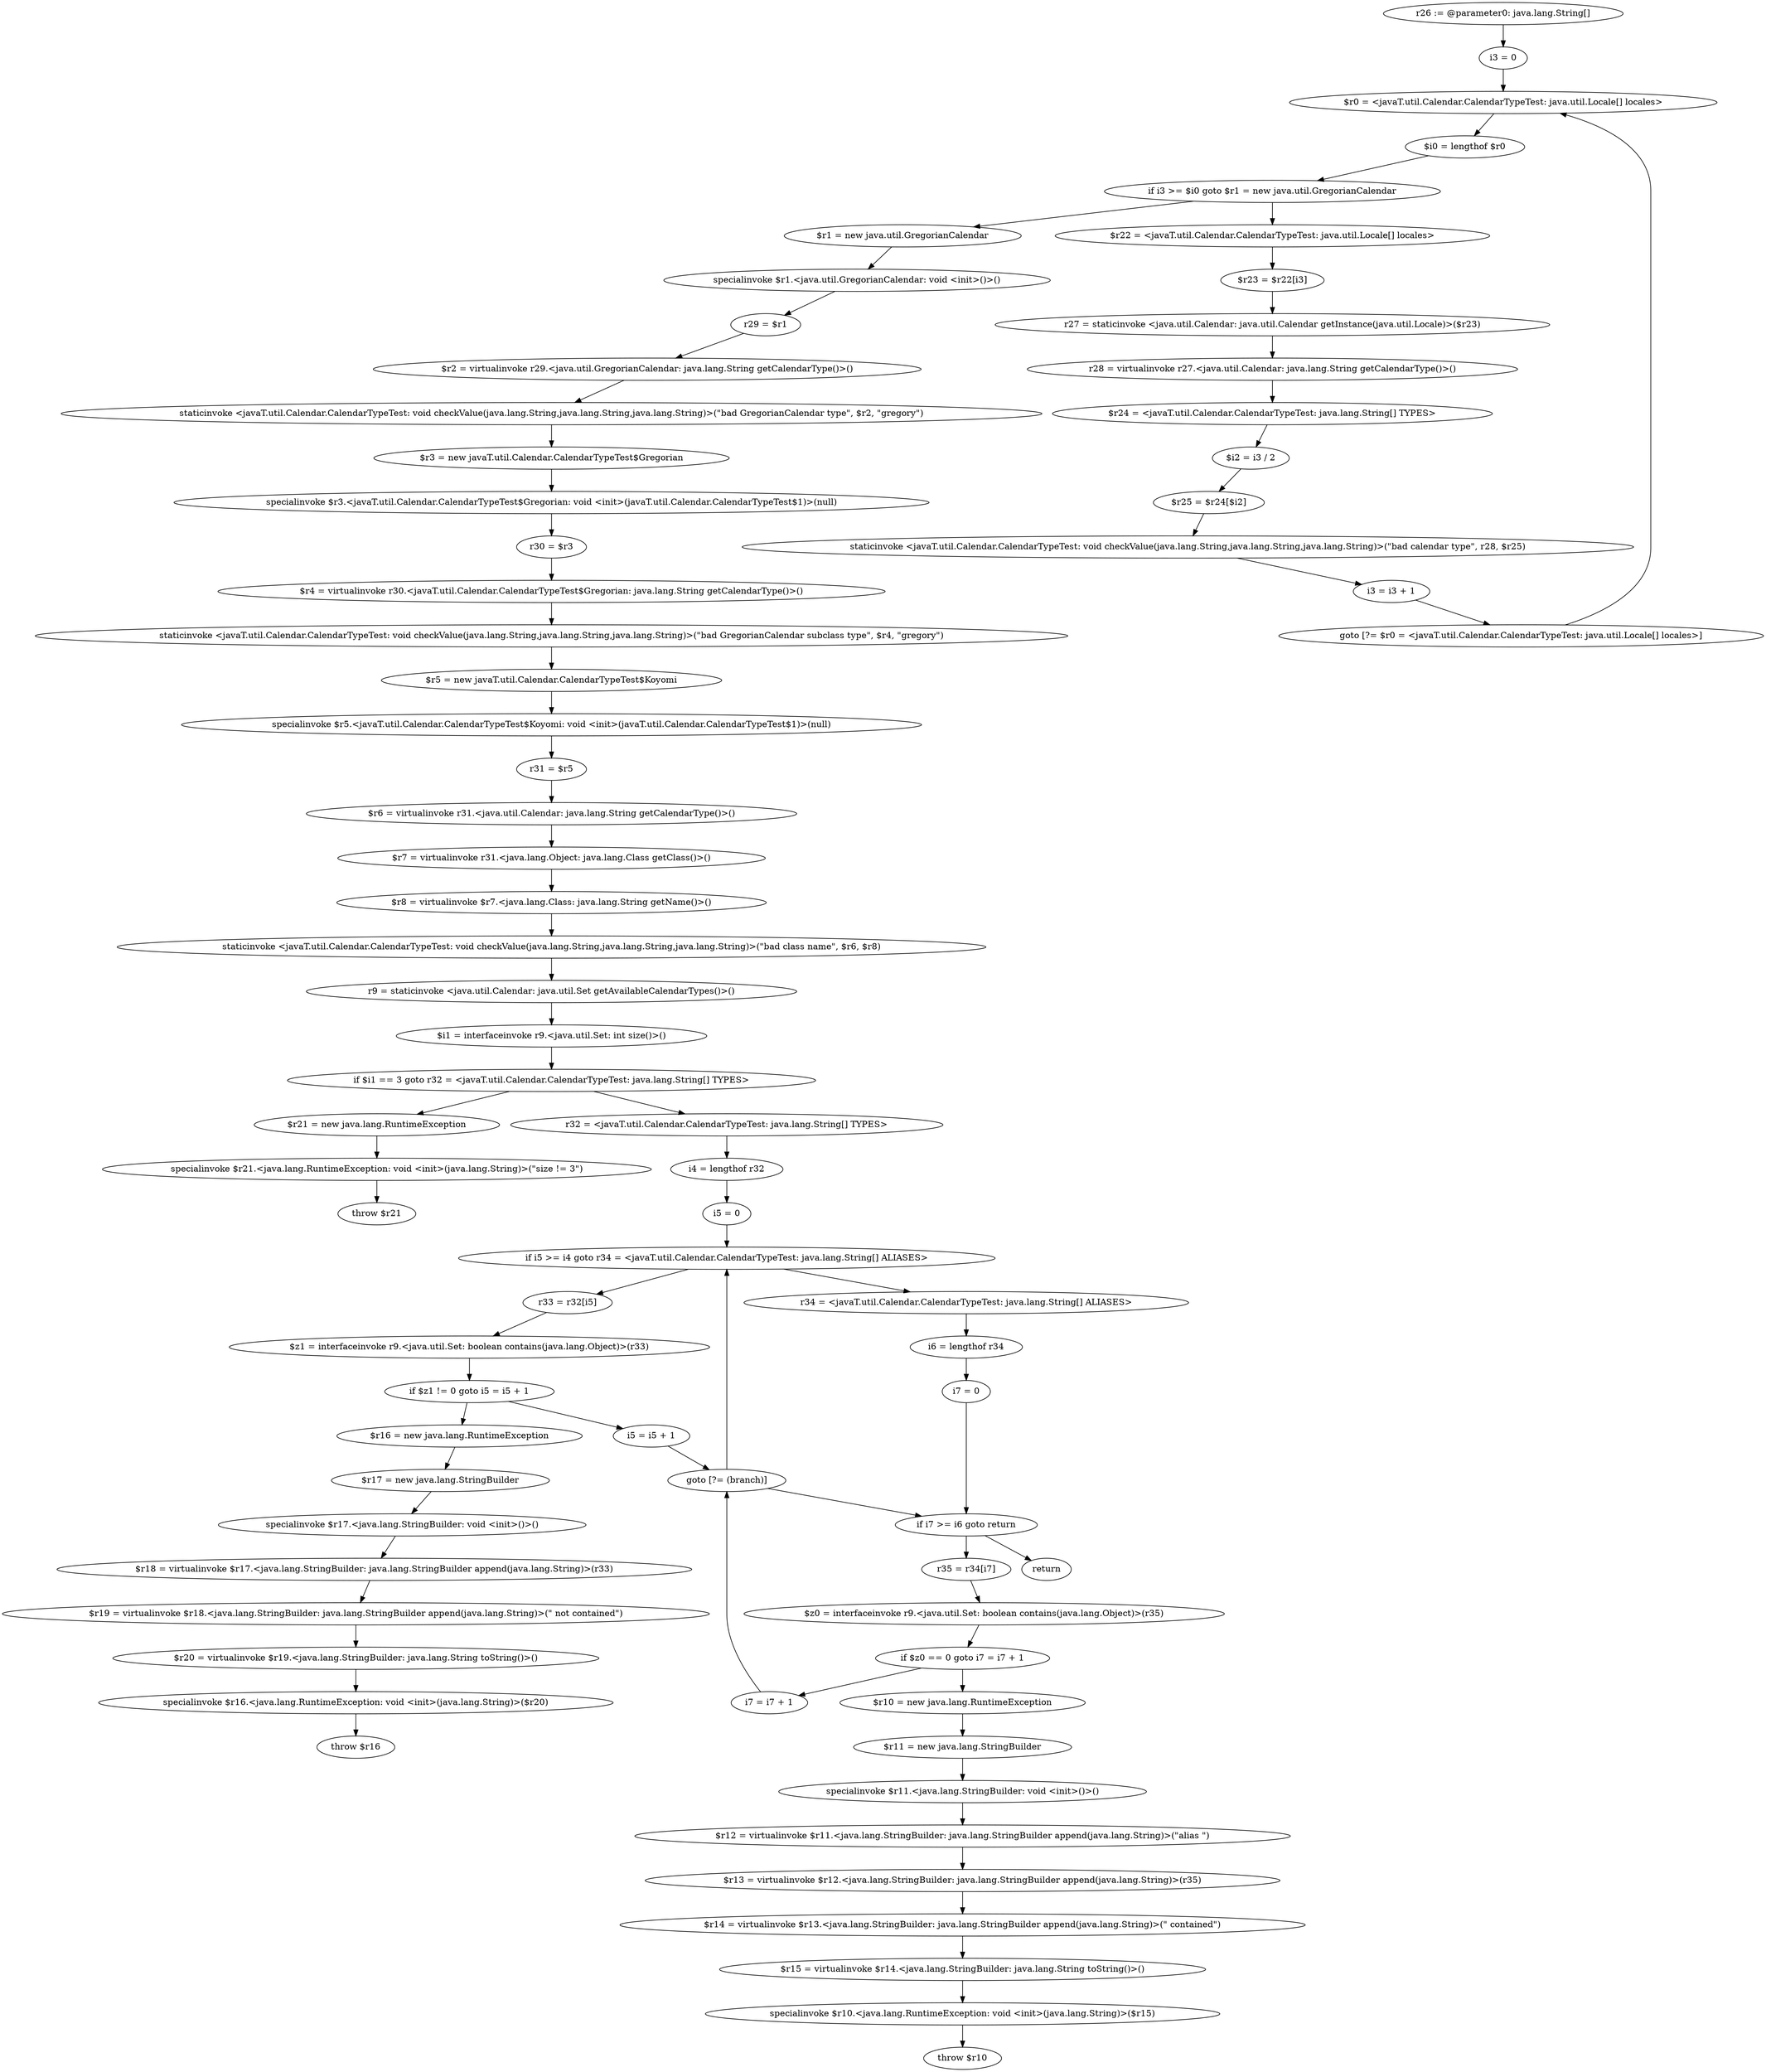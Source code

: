 digraph "unitGraph" {
    "r26 := @parameter0: java.lang.String[]"
    "i3 = 0"
    "$r0 = <javaT.util.Calendar.CalendarTypeTest: java.util.Locale[] locales>"
    "$i0 = lengthof $r0"
    "if i3 >= $i0 goto $r1 = new java.util.GregorianCalendar"
    "$r22 = <javaT.util.Calendar.CalendarTypeTest: java.util.Locale[] locales>"
    "$r23 = $r22[i3]"
    "r27 = staticinvoke <java.util.Calendar: java.util.Calendar getInstance(java.util.Locale)>($r23)"
    "r28 = virtualinvoke r27.<java.util.Calendar: java.lang.String getCalendarType()>()"
    "$r24 = <javaT.util.Calendar.CalendarTypeTest: java.lang.String[] TYPES>"
    "$i2 = i3 / 2"
    "$r25 = $r24[$i2]"
    "staticinvoke <javaT.util.Calendar.CalendarTypeTest: void checkValue(java.lang.String,java.lang.String,java.lang.String)>(\"bad calendar type\", r28, $r25)"
    "i3 = i3 + 1"
    "goto [?= $r0 = <javaT.util.Calendar.CalendarTypeTest: java.util.Locale[] locales>]"
    "$r1 = new java.util.GregorianCalendar"
    "specialinvoke $r1.<java.util.GregorianCalendar: void <init>()>()"
    "r29 = $r1"
    "$r2 = virtualinvoke r29.<java.util.GregorianCalendar: java.lang.String getCalendarType()>()"
    "staticinvoke <javaT.util.Calendar.CalendarTypeTest: void checkValue(java.lang.String,java.lang.String,java.lang.String)>(\"bad GregorianCalendar type\", $r2, \"gregory\")"
    "$r3 = new javaT.util.Calendar.CalendarTypeTest$Gregorian"
    "specialinvoke $r3.<javaT.util.Calendar.CalendarTypeTest$Gregorian: void <init>(javaT.util.Calendar.CalendarTypeTest$1)>(null)"
    "r30 = $r3"
    "$r4 = virtualinvoke r30.<javaT.util.Calendar.CalendarTypeTest$Gregorian: java.lang.String getCalendarType()>()"
    "staticinvoke <javaT.util.Calendar.CalendarTypeTest: void checkValue(java.lang.String,java.lang.String,java.lang.String)>(\"bad GregorianCalendar subclass type\", $r4, \"gregory\")"
    "$r5 = new javaT.util.Calendar.CalendarTypeTest$Koyomi"
    "specialinvoke $r5.<javaT.util.Calendar.CalendarTypeTest$Koyomi: void <init>(javaT.util.Calendar.CalendarTypeTest$1)>(null)"
    "r31 = $r5"
    "$r6 = virtualinvoke r31.<java.util.Calendar: java.lang.String getCalendarType()>()"
    "$r7 = virtualinvoke r31.<java.lang.Object: java.lang.Class getClass()>()"
    "$r8 = virtualinvoke $r7.<java.lang.Class: java.lang.String getName()>()"
    "staticinvoke <javaT.util.Calendar.CalendarTypeTest: void checkValue(java.lang.String,java.lang.String,java.lang.String)>(\"bad class name\", $r6, $r8)"
    "r9 = staticinvoke <java.util.Calendar: java.util.Set getAvailableCalendarTypes()>()"
    "$i1 = interfaceinvoke r9.<java.util.Set: int size()>()"
    "if $i1 == 3 goto r32 = <javaT.util.Calendar.CalendarTypeTest: java.lang.String[] TYPES>"
    "$r21 = new java.lang.RuntimeException"
    "specialinvoke $r21.<java.lang.RuntimeException: void <init>(java.lang.String)>(\"size != 3\")"
    "throw $r21"
    "r32 = <javaT.util.Calendar.CalendarTypeTest: java.lang.String[] TYPES>"
    "i4 = lengthof r32"
    "i5 = 0"
    "if i5 >= i4 goto r34 = <javaT.util.Calendar.CalendarTypeTest: java.lang.String[] ALIASES>"
    "r33 = r32[i5]"
    "$z1 = interfaceinvoke r9.<java.util.Set: boolean contains(java.lang.Object)>(r33)"
    "if $z1 != 0 goto i5 = i5 + 1"
    "$r16 = new java.lang.RuntimeException"
    "$r17 = new java.lang.StringBuilder"
    "specialinvoke $r17.<java.lang.StringBuilder: void <init>()>()"
    "$r18 = virtualinvoke $r17.<java.lang.StringBuilder: java.lang.StringBuilder append(java.lang.String)>(r33)"
    "$r19 = virtualinvoke $r18.<java.lang.StringBuilder: java.lang.StringBuilder append(java.lang.String)>(\" not contained\")"
    "$r20 = virtualinvoke $r19.<java.lang.StringBuilder: java.lang.String toString()>()"
    "specialinvoke $r16.<java.lang.RuntimeException: void <init>(java.lang.String)>($r20)"
    "throw $r16"
    "i5 = i5 + 1"
    "goto [?= (branch)]"
    "r34 = <javaT.util.Calendar.CalendarTypeTest: java.lang.String[] ALIASES>"
    "i6 = lengthof r34"
    "i7 = 0"
    "if i7 >= i6 goto return"
    "r35 = r34[i7]"
    "$z0 = interfaceinvoke r9.<java.util.Set: boolean contains(java.lang.Object)>(r35)"
    "if $z0 == 0 goto i7 = i7 + 1"
    "$r10 = new java.lang.RuntimeException"
    "$r11 = new java.lang.StringBuilder"
    "specialinvoke $r11.<java.lang.StringBuilder: void <init>()>()"
    "$r12 = virtualinvoke $r11.<java.lang.StringBuilder: java.lang.StringBuilder append(java.lang.String)>(\"alias \")"
    "$r13 = virtualinvoke $r12.<java.lang.StringBuilder: java.lang.StringBuilder append(java.lang.String)>(r35)"
    "$r14 = virtualinvoke $r13.<java.lang.StringBuilder: java.lang.StringBuilder append(java.lang.String)>(\" contained\")"
    "$r15 = virtualinvoke $r14.<java.lang.StringBuilder: java.lang.String toString()>()"
    "specialinvoke $r10.<java.lang.RuntimeException: void <init>(java.lang.String)>($r15)"
    "throw $r10"
    "i7 = i7 + 1"
    "return"
    "r26 := @parameter0: java.lang.String[]"->"i3 = 0";
    "i3 = 0"->"$r0 = <javaT.util.Calendar.CalendarTypeTest: java.util.Locale[] locales>";
    "$r0 = <javaT.util.Calendar.CalendarTypeTest: java.util.Locale[] locales>"->"$i0 = lengthof $r0";
    "$i0 = lengthof $r0"->"if i3 >= $i0 goto $r1 = new java.util.GregorianCalendar";
    "if i3 >= $i0 goto $r1 = new java.util.GregorianCalendar"->"$r22 = <javaT.util.Calendar.CalendarTypeTest: java.util.Locale[] locales>";
    "if i3 >= $i0 goto $r1 = new java.util.GregorianCalendar"->"$r1 = new java.util.GregorianCalendar";
    "$r22 = <javaT.util.Calendar.CalendarTypeTest: java.util.Locale[] locales>"->"$r23 = $r22[i3]";
    "$r23 = $r22[i3]"->"r27 = staticinvoke <java.util.Calendar: java.util.Calendar getInstance(java.util.Locale)>($r23)";
    "r27 = staticinvoke <java.util.Calendar: java.util.Calendar getInstance(java.util.Locale)>($r23)"->"r28 = virtualinvoke r27.<java.util.Calendar: java.lang.String getCalendarType()>()";
    "r28 = virtualinvoke r27.<java.util.Calendar: java.lang.String getCalendarType()>()"->"$r24 = <javaT.util.Calendar.CalendarTypeTest: java.lang.String[] TYPES>";
    "$r24 = <javaT.util.Calendar.CalendarTypeTest: java.lang.String[] TYPES>"->"$i2 = i3 / 2";
    "$i2 = i3 / 2"->"$r25 = $r24[$i2]";
    "$r25 = $r24[$i2]"->"staticinvoke <javaT.util.Calendar.CalendarTypeTest: void checkValue(java.lang.String,java.lang.String,java.lang.String)>(\"bad calendar type\", r28, $r25)";
    "staticinvoke <javaT.util.Calendar.CalendarTypeTest: void checkValue(java.lang.String,java.lang.String,java.lang.String)>(\"bad calendar type\", r28, $r25)"->"i3 = i3 + 1";
    "i3 = i3 + 1"->"goto [?= $r0 = <javaT.util.Calendar.CalendarTypeTest: java.util.Locale[] locales>]";
    "goto [?= $r0 = <javaT.util.Calendar.CalendarTypeTest: java.util.Locale[] locales>]"->"$r0 = <javaT.util.Calendar.CalendarTypeTest: java.util.Locale[] locales>";
    "$r1 = new java.util.GregorianCalendar"->"specialinvoke $r1.<java.util.GregorianCalendar: void <init>()>()";
    "specialinvoke $r1.<java.util.GregorianCalendar: void <init>()>()"->"r29 = $r1";
    "r29 = $r1"->"$r2 = virtualinvoke r29.<java.util.GregorianCalendar: java.lang.String getCalendarType()>()";
    "$r2 = virtualinvoke r29.<java.util.GregorianCalendar: java.lang.String getCalendarType()>()"->"staticinvoke <javaT.util.Calendar.CalendarTypeTest: void checkValue(java.lang.String,java.lang.String,java.lang.String)>(\"bad GregorianCalendar type\", $r2, \"gregory\")";
    "staticinvoke <javaT.util.Calendar.CalendarTypeTest: void checkValue(java.lang.String,java.lang.String,java.lang.String)>(\"bad GregorianCalendar type\", $r2, \"gregory\")"->"$r3 = new javaT.util.Calendar.CalendarTypeTest$Gregorian";
    "$r3 = new javaT.util.Calendar.CalendarTypeTest$Gregorian"->"specialinvoke $r3.<javaT.util.Calendar.CalendarTypeTest$Gregorian: void <init>(javaT.util.Calendar.CalendarTypeTest$1)>(null)";
    "specialinvoke $r3.<javaT.util.Calendar.CalendarTypeTest$Gregorian: void <init>(javaT.util.Calendar.CalendarTypeTest$1)>(null)"->"r30 = $r3";
    "r30 = $r3"->"$r4 = virtualinvoke r30.<javaT.util.Calendar.CalendarTypeTest$Gregorian: java.lang.String getCalendarType()>()";
    "$r4 = virtualinvoke r30.<javaT.util.Calendar.CalendarTypeTest$Gregorian: java.lang.String getCalendarType()>()"->"staticinvoke <javaT.util.Calendar.CalendarTypeTest: void checkValue(java.lang.String,java.lang.String,java.lang.String)>(\"bad GregorianCalendar subclass type\", $r4, \"gregory\")";
    "staticinvoke <javaT.util.Calendar.CalendarTypeTest: void checkValue(java.lang.String,java.lang.String,java.lang.String)>(\"bad GregorianCalendar subclass type\", $r4, \"gregory\")"->"$r5 = new javaT.util.Calendar.CalendarTypeTest$Koyomi";
    "$r5 = new javaT.util.Calendar.CalendarTypeTest$Koyomi"->"specialinvoke $r5.<javaT.util.Calendar.CalendarTypeTest$Koyomi: void <init>(javaT.util.Calendar.CalendarTypeTest$1)>(null)";
    "specialinvoke $r5.<javaT.util.Calendar.CalendarTypeTest$Koyomi: void <init>(javaT.util.Calendar.CalendarTypeTest$1)>(null)"->"r31 = $r5";
    "r31 = $r5"->"$r6 = virtualinvoke r31.<java.util.Calendar: java.lang.String getCalendarType()>()";
    "$r6 = virtualinvoke r31.<java.util.Calendar: java.lang.String getCalendarType()>()"->"$r7 = virtualinvoke r31.<java.lang.Object: java.lang.Class getClass()>()";
    "$r7 = virtualinvoke r31.<java.lang.Object: java.lang.Class getClass()>()"->"$r8 = virtualinvoke $r7.<java.lang.Class: java.lang.String getName()>()";
    "$r8 = virtualinvoke $r7.<java.lang.Class: java.lang.String getName()>()"->"staticinvoke <javaT.util.Calendar.CalendarTypeTest: void checkValue(java.lang.String,java.lang.String,java.lang.String)>(\"bad class name\", $r6, $r8)";
    "staticinvoke <javaT.util.Calendar.CalendarTypeTest: void checkValue(java.lang.String,java.lang.String,java.lang.String)>(\"bad class name\", $r6, $r8)"->"r9 = staticinvoke <java.util.Calendar: java.util.Set getAvailableCalendarTypes()>()";
    "r9 = staticinvoke <java.util.Calendar: java.util.Set getAvailableCalendarTypes()>()"->"$i1 = interfaceinvoke r9.<java.util.Set: int size()>()";
    "$i1 = interfaceinvoke r9.<java.util.Set: int size()>()"->"if $i1 == 3 goto r32 = <javaT.util.Calendar.CalendarTypeTest: java.lang.String[] TYPES>";
    "if $i1 == 3 goto r32 = <javaT.util.Calendar.CalendarTypeTest: java.lang.String[] TYPES>"->"$r21 = new java.lang.RuntimeException";
    "if $i1 == 3 goto r32 = <javaT.util.Calendar.CalendarTypeTest: java.lang.String[] TYPES>"->"r32 = <javaT.util.Calendar.CalendarTypeTest: java.lang.String[] TYPES>";
    "$r21 = new java.lang.RuntimeException"->"specialinvoke $r21.<java.lang.RuntimeException: void <init>(java.lang.String)>(\"size != 3\")";
    "specialinvoke $r21.<java.lang.RuntimeException: void <init>(java.lang.String)>(\"size != 3\")"->"throw $r21";
    "r32 = <javaT.util.Calendar.CalendarTypeTest: java.lang.String[] TYPES>"->"i4 = lengthof r32";
    "i4 = lengthof r32"->"i5 = 0";
    "i5 = 0"->"if i5 >= i4 goto r34 = <javaT.util.Calendar.CalendarTypeTest: java.lang.String[] ALIASES>";
    "if i5 >= i4 goto r34 = <javaT.util.Calendar.CalendarTypeTest: java.lang.String[] ALIASES>"->"r33 = r32[i5]";
    "if i5 >= i4 goto r34 = <javaT.util.Calendar.CalendarTypeTest: java.lang.String[] ALIASES>"->"r34 = <javaT.util.Calendar.CalendarTypeTest: java.lang.String[] ALIASES>";
    "r33 = r32[i5]"->"$z1 = interfaceinvoke r9.<java.util.Set: boolean contains(java.lang.Object)>(r33)";
    "$z1 = interfaceinvoke r9.<java.util.Set: boolean contains(java.lang.Object)>(r33)"->"if $z1 != 0 goto i5 = i5 + 1";
    "if $z1 != 0 goto i5 = i5 + 1"->"$r16 = new java.lang.RuntimeException";
    "if $z1 != 0 goto i5 = i5 + 1"->"i5 = i5 + 1";
    "$r16 = new java.lang.RuntimeException"->"$r17 = new java.lang.StringBuilder";
    "$r17 = new java.lang.StringBuilder"->"specialinvoke $r17.<java.lang.StringBuilder: void <init>()>()";
    "specialinvoke $r17.<java.lang.StringBuilder: void <init>()>()"->"$r18 = virtualinvoke $r17.<java.lang.StringBuilder: java.lang.StringBuilder append(java.lang.String)>(r33)";
    "$r18 = virtualinvoke $r17.<java.lang.StringBuilder: java.lang.StringBuilder append(java.lang.String)>(r33)"->"$r19 = virtualinvoke $r18.<java.lang.StringBuilder: java.lang.StringBuilder append(java.lang.String)>(\" not contained\")";
    "$r19 = virtualinvoke $r18.<java.lang.StringBuilder: java.lang.StringBuilder append(java.lang.String)>(\" not contained\")"->"$r20 = virtualinvoke $r19.<java.lang.StringBuilder: java.lang.String toString()>()";
    "$r20 = virtualinvoke $r19.<java.lang.StringBuilder: java.lang.String toString()>()"->"specialinvoke $r16.<java.lang.RuntimeException: void <init>(java.lang.String)>($r20)";
    "specialinvoke $r16.<java.lang.RuntimeException: void <init>(java.lang.String)>($r20)"->"throw $r16";
    "i5 = i5 + 1"->"goto [?= (branch)]";
    "goto [?= (branch)]"->"if i5 >= i4 goto r34 = <javaT.util.Calendar.CalendarTypeTest: java.lang.String[] ALIASES>";
    "r34 = <javaT.util.Calendar.CalendarTypeTest: java.lang.String[] ALIASES>"->"i6 = lengthof r34";
    "i6 = lengthof r34"->"i7 = 0";
    "i7 = 0"->"if i7 >= i6 goto return";
    "if i7 >= i6 goto return"->"r35 = r34[i7]";
    "if i7 >= i6 goto return"->"return";
    "r35 = r34[i7]"->"$z0 = interfaceinvoke r9.<java.util.Set: boolean contains(java.lang.Object)>(r35)";
    "$z0 = interfaceinvoke r9.<java.util.Set: boolean contains(java.lang.Object)>(r35)"->"if $z0 == 0 goto i7 = i7 + 1";
    "if $z0 == 0 goto i7 = i7 + 1"->"$r10 = new java.lang.RuntimeException";
    "if $z0 == 0 goto i7 = i7 + 1"->"i7 = i7 + 1";
    "$r10 = new java.lang.RuntimeException"->"$r11 = new java.lang.StringBuilder";
    "$r11 = new java.lang.StringBuilder"->"specialinvoke $r11.<java.lang.StringBuilder: void <init>()>()";
    "specialinvoke $r11.<java.lang.StringBuilder: void <init>()>()"->"$r12 = virtualinvoke $r11.<java.lang.StringBuilder: java.lang.StringBuilder append(java.lang.String)>(\"alias \")";
    "$r12 = virtualinvoke $r11.<java.lang.StringBuilder: java.lang.StringBuilder append(java.lang.String)>(\"alias \")"->"$r13 = virtualinvoke $r12.<java.lang.StringBuilder: java.lang.StringBuilder append(java.lang.String)>(r35)";
    "$r13 = virtualinvoke $r12.<java.lang.StringBuilder: java.lang.StringBuilder append(java.lang.String)>(r35)"->"$r14 = virtualinvoke $r13.<java.lang.StringBuilder: java.lang.StringBuilder append(java.lang.String)>(\" contained\")";
    "$r14 = virtualinvoke $r13.<java.lang.StringBuilder: java.lang.StringBuilder append(java.lang.String)>(\" contained\")"->"$r15 = virtualinvoke $r14.<java.lang.StringBuilder: java.lang.String toString()>()";
    "$r15 = virtualinvoke $r14.<java.lang.StringBuilder: java.lang.String toString()>()"->"specialinvoke $r10.<java.lang.RuntimeException: void <init>(java.lang.String)>($r15)";
    "specialinvoke $r10.<java.lang.RuntimeException: void <init>(java.lang.String)>($r15)"->"throw $r10";
    "i7 = i7 + 1"->"goto [?= (branch)]";
    "goto [?= (branch)]"->"if i7 >= i6 goto return";
}

